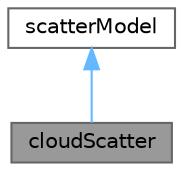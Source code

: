 digraph "cloudScatter"
{
 // LATEX_PDF_SIZE
  bgcolor="transparent";
  edge [fontname=Helvetica,fontsize=10,labelfontname=Helvetica,labelfontsize=10];
  node [fontname=Helvetica,fontsize=10,shape=box,height=0.2,width=0.4];
  Node1 [id="Node000001",label="cloudScatter",height=0.2,width=0.4,color="gray40", fillcolor="grey60", style="filled", fontcolor="black",tooltip="Cloud radiation scatter model."];
  Node2 -> Node1 [id="edge1_Node000001_Node000002",dir="back",color="steelblue1",style="solid",tooltip=" "];
  Node2 [id="Node000002",label="scatterModel",height=0.2,width=0.4,color="gray40", fillcolor="white", style="filled",URL="$classFoam_1_1radiation_1_1scatterModel.html",tooltip="Base class for radiation scattering."];
}
